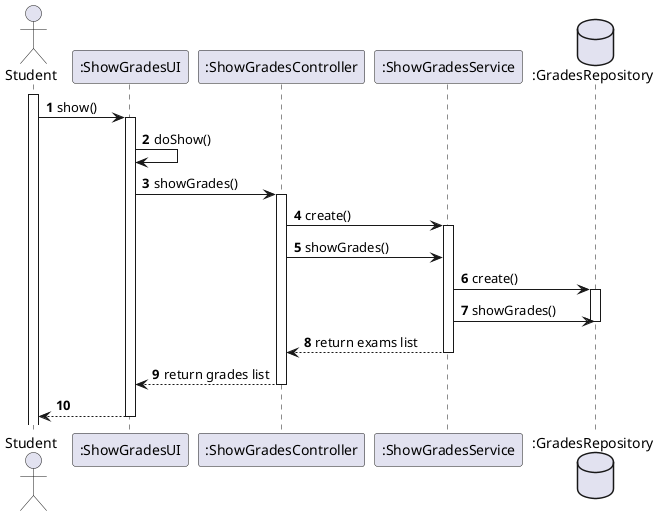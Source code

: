 @startuml
autonumber
'hide footbox
actor "Student" as student

participant ":ShowGradesUI" as ui
participant ":ShowGradesController" as ctrl
participant ":ShowGradesService" as srvc

database ":GradesRepository" as repo

activate student

student -> ui: show()
activate ui

ui -> ui: doShow()



ui -> ctrl : showGrades()
activate ctrl

ctrl -> srvc: create()
activate srvc

ctrl -> srvc: showGrades()

srvc -> repo: create()
activate repo
srvc -> repo: showGrades()
deactivate repo

srvc --> ctrl: return exams list
deactivate srvc

ctrl --> ui: return grades list
deactivate ctrl


ui --> student:
deactivate ui




@enduml